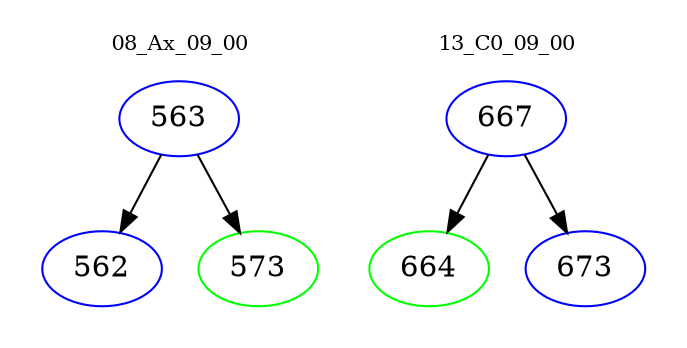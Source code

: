 digraph{
subgraph cluster_0 {
color = white
label = "08_Ax_09_00";
fontsize=10;
T0_563 [label="563", color="blue"]
T0_563 -> T0_562 [color="black"]
T0_562 [label="562", color="blue"]
T0_563 -> T0_573 [color="black"]
T0_573 [label="573", color="green"]
}
subgraph cluster_1 {
color = white
label = "13_C0_09_00";
fontsize=10;
T1_667 [label="667", color="blue"]
T1_667 -> T1_664 [color="black"]
T1_664 [label="664", color="green"]
T1_667 -> T1_673 [color="black"]
T1_673 [label="673", color="blue"]
}
}
